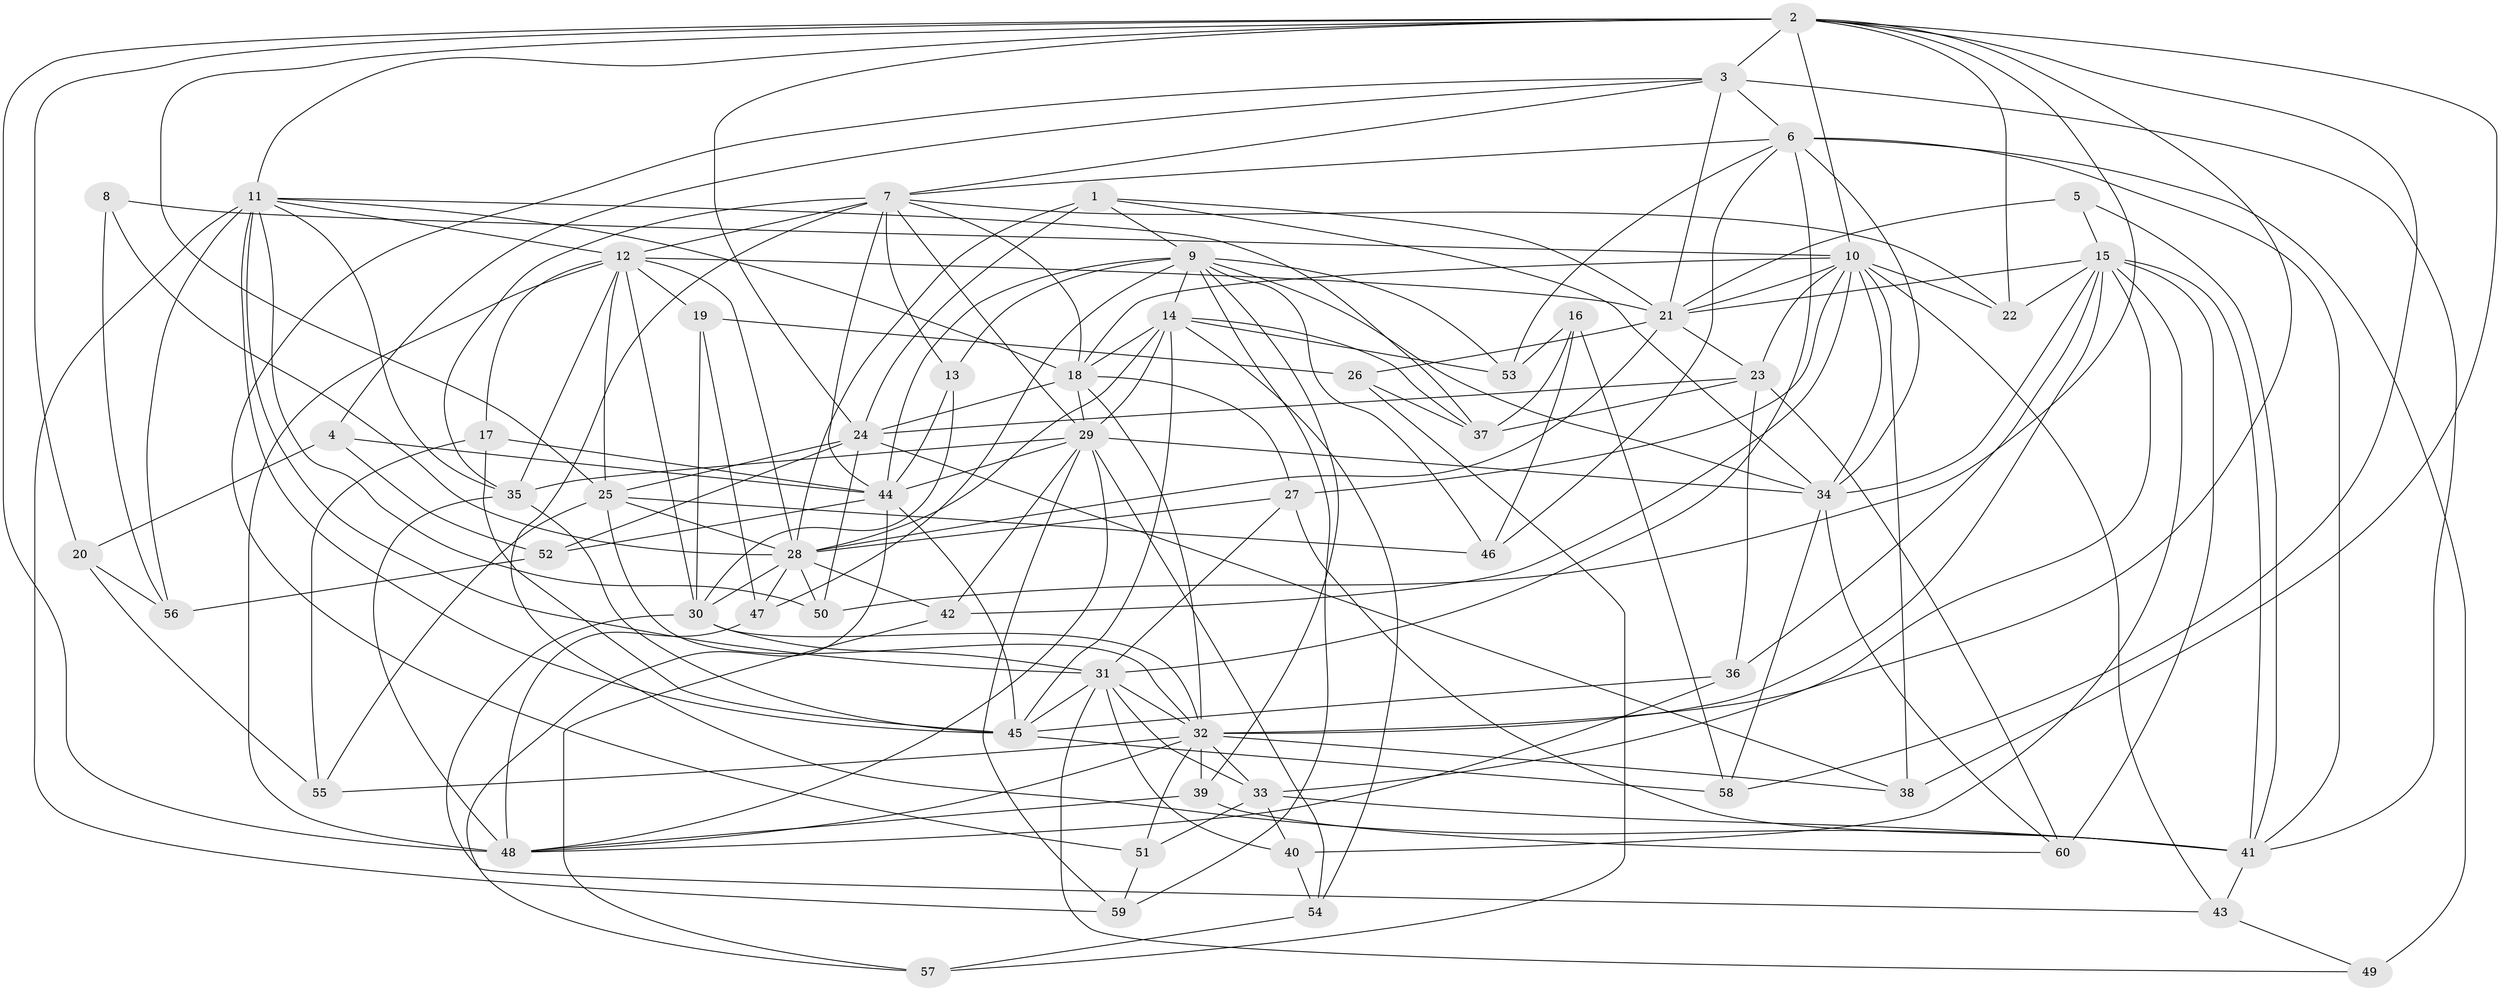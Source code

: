 // original degree distribution, {4: 1.0}
// Generated by graph-tools (version 1.1) at 2025/53/03/04/25 22:53:30]
// undirected, 60 vertices, 184 edges
graph export_dot {
  node [color=gray90,style=filled];
  1;
  2;
  3;
  4;
  5;
  6;
  7;
  8;
  9;
  10;
  11;
  12;
  13;
  14;
  15;
  16;
  17;
  18;
  19;
  20;
  21;
  22;
  23;
  24;
  25;
  26;
  27;
  28;
  29;
  30;
  31;
  32;
  33;
  34;
  35;
  36;
  37;
  38;
  39;
  40;
  41;
  42;
  43;
  44;
  45;
  46;
  47;
  48;
  49;
  50;
  51;
  52;
  53;
  54;
  55;
  56;
  57;
  58;
  59;
  60;
  1 -- 9 [weight=1.0];
  1 -- 21 [weight=1.0];
  1 -- 24 [weight=2.0];
  1 -- 28 [weight=1.0];
  1 -- 34 [weight=1.0];
  2 -- 3 [weight=1.0];
  2 -- 10 [weight=1.0];
  2 -- 11 [weight=1.0];
  2 -- 20 [weight=1.0];
  2 -- 22 [weight=1.0];
  2 -- 24 [weight=1.0];
  2 -- 25 [weight=1.0];
  2 -- 32 [weight=1.0];
  2 -- 38 [weight=1.0];
  2 -- 48 [weight=1.0];
  2 -- 50 [weight=1.0];
  2 -- 58 [weight=1.0];
  3 -- 4 [weight=1.0];
  3 -- 6 [weight=2.0];
  3 -- 7 [weight=1.0];
  3 -- 21 [weight=1.0];
  3 -- 41 [weight=1.0];
  3 -- 51 [weight=1.0];
  4 -- 20 [weight=1.0];
  4 -- 44 [weight=1.0];
  4 -- 52 [weight=1.0];
  5 -- 15 [weight=1.0];
  5 -- 21 [weight=2.0];
  5 -- 41 [weight=1.0];
  6 -- 7 [weight=1.0];
  6 -- 31 [weight=1.0];
  6 -- 34 [weight=1.0];
  6 -- 41 [weight=3.0];
  6 -- 46 [weight=1.0];
  6 -- 49 [weight=2.0];
  6 -- 53 [weight=1.0];
  7 -- 12 [weight=1.0];
  7 -- 13 [weight=1.0];
  7 -- 18 [weight=1.0];
  7 -- 22 [weight=1.0];
  7 -- 29 [weight=1.0];
  7 -- 35 [weight=1.0];
  7 -- 41 [weight=1.0];
  7 -- 44 [weight=1.0];
  8 -- 10 [weight=2.0];
  8 -- 28 [weight=1.0];
  8 -- 56 [weight=1.0];
  9 -- 13 [weight=1.0];
  9 -- 14 [weight=1.0];
  9 -- 34 [weight=1.0];
  9 -- 39 [weight=1.0];
  9 -- 44 [weight=1.0];
  9 -- 46 [weight=1.0];
  9 -- 47 [weight=1.0];
  9 -- 53 [weight=1.0];
  9 -- 59 [weight=1.0];
  10 -- 18 [weight=1.0];
  10 -- 21 [weight=1.0];
  10 -- 22 [weight=1.0];
  10 -- 23 [weight=1.0];
  10 -- 27 [weight=1.0];
  10 -- 34 [weight=1.0];
  10 -- 38 [weight=1.0];
  10 -- 42 [weight=1.0];
  10 -- 43 [weight=1.0];
  11 -- 12 [weight=1.0];
  11 -- 18 [weight=1.0];
  11 -- 31 [weight=1.0];
  11 -- 35 [weight=1.0];
  11 -- 37 [weight=1.0];
  11 -- 45 [weight=1.0];
  11 -- 50 [weight=1.0];
  11 -- 56 [weight=1.0];
  11 -- 59 [weight=1.0];
  12 -- 17 [weight=1.0];
  12 -- 19 [weight=1.0];
  12 -- 21 [weight=1.0];
  12 -- 25 [weight=1.0];
  12 -- 28 [weight=2.0];
  12 -- 30 [weight=2.0];
  12 -- 35 [weight=1.0];
  12 -- 48 [weight=1.0];
  13 -- 30 [weight=1.0];
  13 -- 44 [weight=1.0];
  14 -- 18 [weight=1.0];
  14 -- 28 [weight=1.0];
  14 -- 29 [weight=2.0];
  14 -- 37 [weight=2.0];
  14 -- 45 [weight=1.0];
  14 -- 53 [weight=1.0];
  14 -- 54 [weight=1.0];
  15 -- 21 [weight=1.0];
  15 -- 22 [weight=1.0];
  15 -- 32 [weight=1.0];
  15 -- 33 [weight=1.0];
  15 -- 34 [weight=1.0];
  15 -- 36 [weight=1.0];
  15 -- 40 [weight=1.0];
  15 -- 41 [weight=1.0];
  15 -- 60 [weight=1.0];
  16 -- 37 [weight=1.0];
  16 -- 46 [weight=1.0];
  16 -- 53 [weight=1.0];
  16 -- 58 [weight=1.0];
  17 -- 44 [weight=1.0];
  17 -- 45 [weight=1.0];
  17 -- 55 [weight=1.0];
  18 -- 24 [weight=1.0];
  18 -- 27 [weight=1.0];
  18 -- 29 [weight=1.0];
  18 -- 32 [weight=1.0];
  19 -- 26 [weight=1.0];
  19 -- 30 [weight=1.0];
  19 -- 47 [weight=1.0];
  20 -- 55 [weight=1.0];
  20 -- 56 [weight=1.0];
  21 -- 23 [weight=1.0];
  21 -- 26 [weight=1.0];
  21 -- 28 [weight=1.0];
  23 -- 24 [weight=1.0];
  23 -- 36 [weight=1.0];
  23 -- 37 [weight=1.0];
  23 -- 60 [weight=1.0];
  24 -- 25 [weight=2.0];
  24 -- 38 [weight=1.0];
  24 -- 50 [weight=1.0];
  24 -- 52 [weight=1.0];
  25 -- 28 [weight=1.0];
  25 -- 32 [weight=1.0];
  25 -- 46 [weight=1.0];
  25 -- 55 [weight=1.0];
  26 -- 37 [weight=1.0];
  26 -- 57 [weight=1.0];
  27 -- 28 [weight=1.0];
  27 -- 31 [weight=2.0];
  27 -- 41 [weight=1.0];
  28 -- 30 [weight=1.0];
  28 -- 42 [weight=1.0];
  28 -- 47 [weight=1.0];
  28 -- 50 [weight=1.0];
  29 -- 34 [weight=1.0];
  29 -- 35 [weight=1.0];
  29 -- 42 [weight=1.0];
  29 -- 44 [weight=2.0];
  29 -- 48 [weight=1.0];
  29 -- 54 [weight=1.0];
  29 -- 59 [weight=1.0];
  30 -- 31 [weight=1.0];
  30 -- 32 [weight=1.0];
  30 -- 43 [weight=1.0];
  31 -- 32 [weight=1.0];
  31 -- 33 [weight=1.0];
  31 -- 40 [weight=1.0];
  31 -- 45 [weight=1.0];
  31 -- 49 [weight=1.0];
  32 -- 33 [weight=1.0];
  32 -- 38 [weight=1.0];
  32 -- 39 [weight=1.0];
  32 -- 48 [weight=1.0];
  32 -- 51 [weight=1.0];
  32 -- 55 [weight=1.0];
  33 -- 40 [weight=1.0];
  33 -- 41 [weight=1.0];
  33 -- 51 [weight=1.0];
  34 -- 58 [weight=1.0];
  34 -- 60 [weight=1.0];
  35 -- 45 [weight=1.0];
  35 -- 48 [weight=1.0];
  36 -- 45 [weight=1.0];
  36 -- 48 [weight=1.0];
  39 -- 48 [weight=1.0];
  39 -- 60 [weight=1.0];
  40 -- 54 [weight=1.0];
  41 -- 43 [weight=1.0];
  42 -- 57 [weight=1.0];
  43 -- 49 [weight=1.0];
  44 -- 45 [weight=1.0];
  44 -- 52 [weight=1.0];
  44 -- 57 [weight=1.0];
  45 -- 58 [weight=1.0];
  47 -- 48 [weight=1.0];
  51 -- 59 [weight=1.0];
  52 -- 56 [weight=1.0];
  54 -- 57 [weight=1.0];
}
